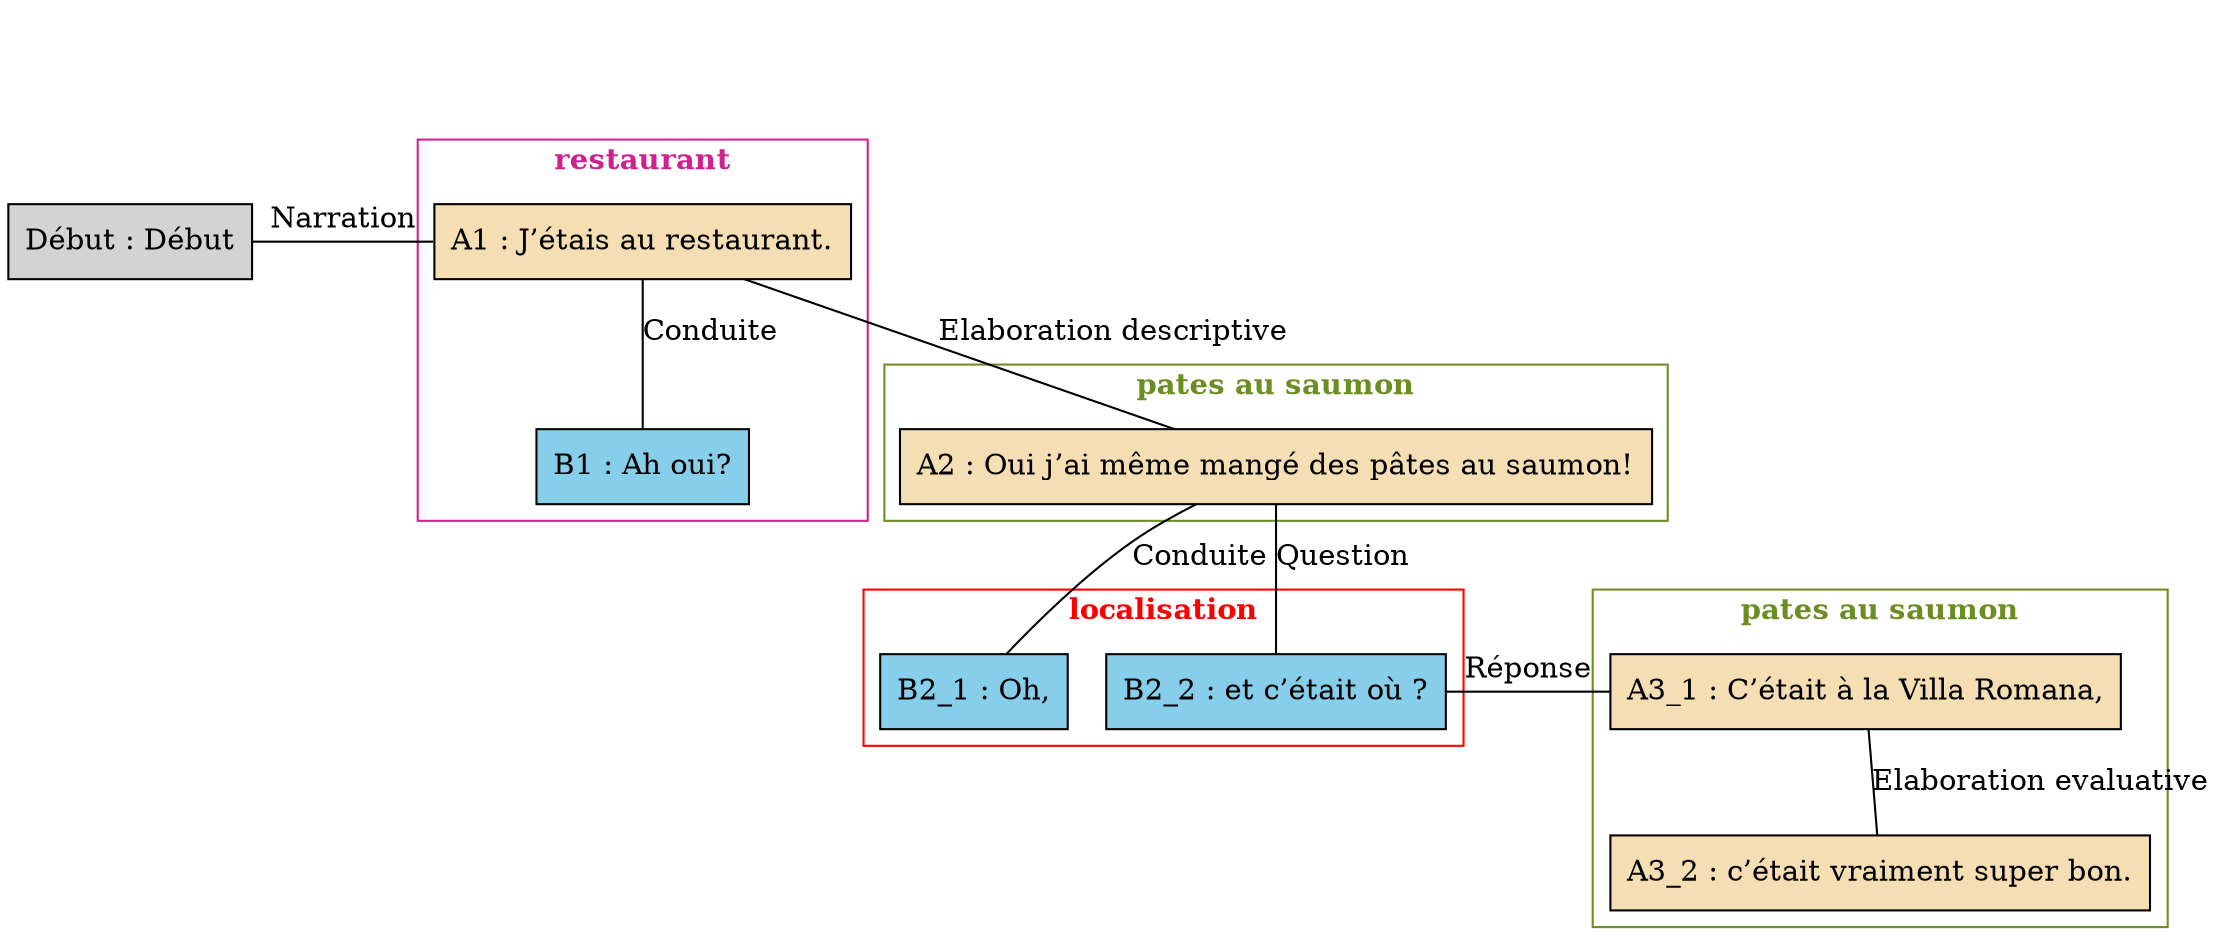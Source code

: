 digraph "Bac_a_sable_-_A07" {
	node [shape=box style=filled]
	newrank=true
	zero [style=invis]
	"Début" [label="Début : Début"]
	A1 [label="A1 : J’étais au restaurant." fillcolor=wheat]
	B1 [label="B1 : Ah oui?" fillcolor=skyblue]
	A2 [label="A2 : Oui j’ai même mangé des pâtes au saumon!" fillcolor=wheat]
	B2_1 [label="B2_1 : Oh," fillcolor=skyblue]
	B2_2 [label="B2_2 : et c’était où ?" fillcolor=skyblue]
	A3_1 [label="A3_1 : C’était à la Villa Romana," fillcolor=wheat]
	A3_2 [label="A3_2 : c’était vraiment super bon." fillcolor=wheat]
	zero -> "Début" [label="" style=invis]
	zero -> A1 [style=invis weight=1]
	"Début" -> A1 [label=Narration constraint=false dir=none]
	A1 -> B1 [label=Conduite dir=none weight=2]
	A1 -> A2 [label="Elaboration descriptive" dir=none weight=2]
	A2 -> B2_1 [label=Conduite dir=none weight=2]
	A2 -> B2_2 [label=Question dir=none weight=2]
	A2 -> A3_1 [style=invis weight=1]
	B2_2 -> A3_1 [label="Réponse" constraint=false dir=none]
	A3_1 -> A3_2 [label="Elaboration evaluative" dir=none weight=2]
	subgraph cluster_0 {
		label=<<B>restaurant</B>>
		color=violetred
		fontcolor=violetred
		A1
		B1
	}
	subgraph cluster_1 {
		label=<<B>pates au saumon</B>>
		color=olivedrab
		fontcolor=olivedrab
		A2
	}
	subgraph cluster_2 {
		label=<<B>localisation</B>>
		color=red
		fontcolor=red
		B2_1
		B2_2
	}
	subgraph cluster_3 {
		label=<<B>pates au saumon</B>>
		color=olivedrab
		fontcolor=olivedrab
		A3_1
		A3_2
	}
}
